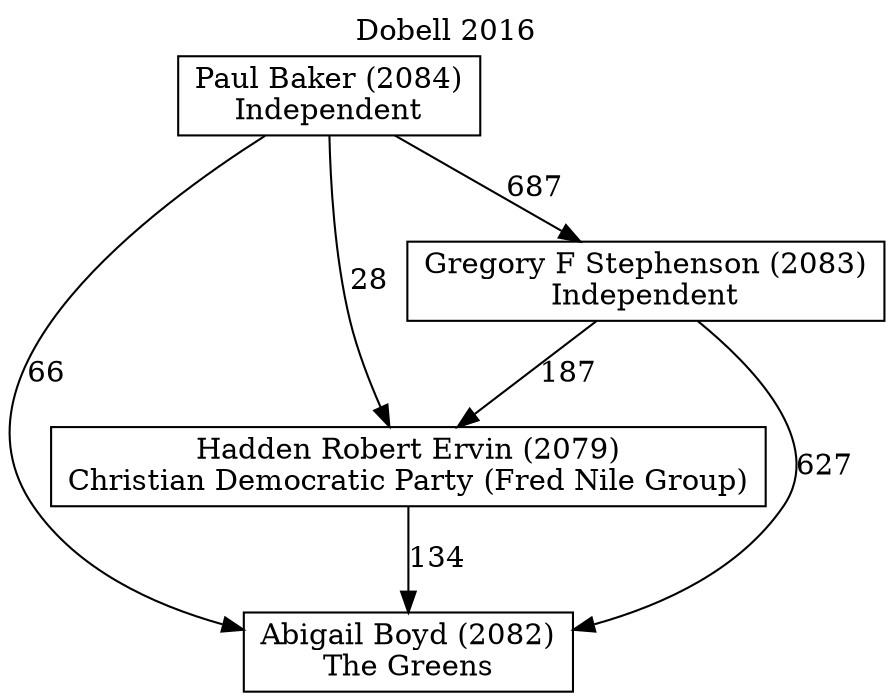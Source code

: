 // House preference flow
digraph "Abigail Boyd (2082)_Dobell_2016" {
	graph [label="Dobell 2016" labelloc=t mclimit=10]
	node [shape=box]
	"Abigail Boyd (2082)" [label="Abigail Boyd (2082)
The Greens"]
	"Hadden Robert Ervin (2079)" [label="Hadden Robert Ervin (2079)
Christian Democratic Party (Fred Nile Group)"]
	"Gregory F Stephenson (2083)" [label="Gregory F Stephenson (2083)
Independent"]
	"Paul Baker (2084)" [label="Paul Baker (2084)
Independent"]
	"Abigail Boyd (2082)" [label="Abigail Boyd (2082)
The Greens"]
	"Gregory F Stephenson (2083)" [label="Gregory F Stephenson (2083)
Independent"]
	"Paul Baker (2084)" [label="Paul Baker (2084)
Independent"]
	"Abigail Boyd (2082)" [label="Abigail Boyd (2082)
The Greens"]
	"Paul Baker (2084)" [label="Paul Baker (2084)
Independent"]
	"Paul Baker (2084)" [label="Paul Baker (2084)
Independent"]
	"Gregory F Stephenson (2083)" [label="Gregory F Stephenson (2083)
Independent"]
	"Paul Baker (2084)" [label="Paul Baker (2084)
Independent"]
	"Paul Baker (2084)" [label="Paul Baker (2084)
Independent"]
	"Hadden Robert Ervin (2079)" [label="Hadden Robert Ervin (2079)
Christian Democratic Party (Fred Nile Group)"]
	"Gregory F Stephenson (2083)" [label="Gregory F Stephenson (2083)
Independent"]
	"Paul Baker (2084)" [label="Paul Baker (2084)
Independent"]
	"Hadden Robert Ervin (2079)" [label="Hadden Robert Ervin (2079)
Christian Democratic Party (Fred Nile Group)"]
	"Paul Baker (2084)" [label="Paul Baker (2084)
Independent"]
	"Paul Baker (2084)" [label="Paul Baker (2084)
Independent"]
	"Gregory F Stephenson (2083)" [label="Gregory F Stephenson (2083)
Independent"]
	"Paul Baker (2084)" [label="Paul Baker (2084)
Independent"]
	"Paul Baker (2084)" [label="Paul Baker (2084)
Independent"]
	"Hadden Robert Ervin (2079)" -> "Abigail Boyd (2082)" [label=134]
	"Gregory F Stephenson (2083)" -> "Hadden Robert Ervin (2079)" [label=187]
	"Paul Baker (2084)" -> "Gregory F Stephenson (2083)" [label=687]
	"Gregory F Stephenson (2083)" -> "Abigail Boyd (2082)" [label=627]
	"Paul Baker (2084)" -> "Abigail Boyd (2082)" [label=66]
	"Paul Baker (2084)" -> "Hadden Robert Ervin (2079)" [label=28]
}
